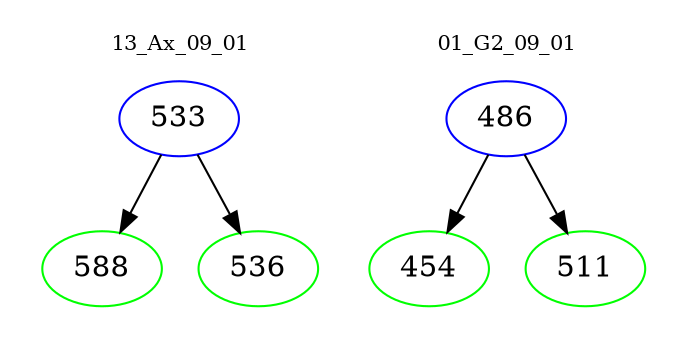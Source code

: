 digraph{
subgraph cluster_0 {
color = white
label = "13_Ax_09_01";
fontsize=10;
T0_533 [label="533", color="blue"]
T0_533 -> T0_588 [color="black"]
T0_588 [label="588", color="green"]
T0_533 -> T0_536 [color="black"]
T0_536 [label="536", color="green"]
}
subgraph cluster_1 {
color = white
label = "01_G2_09_01";
fontsize=10;
T1_486 [label="486", color="blue"]
T1_486 -> T1_454 [color="black"]
T1_454 [label="454", color="green"]
T1_486 -> T1_511 [color="black"]
T1_511 [label="511", color="green"]
}
}
